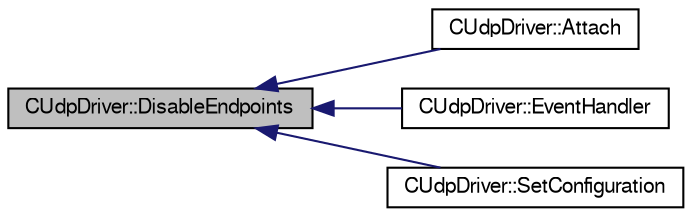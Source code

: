 digraph G
{
  bgcolor="transparent";
  edge [fontname="FreeSans",fontsize=10,labelfontname="FreeSans",labelfontsize=10];
  node [fontname="FreeSans",fontsize=10,shape=record];
  rankdir=LR;
  Node1 [label="CUdpDriver::DisableEndpoints",height=0.2,width=0.4,color="black", fillcolor="grey75", style="filled" fontcolor="black"];
  Node1 -> Node2 [dir=back,color="midnightblue",fontsize=10,style="solid",fontname="FreeSans"];
  Node2 [label="CUdpDriver::Attach",height=0.2,width=0.4,color="black",URL="$class_c_udp_driver.html#39943265011f48c86d097afb2d1cf285",tooltip="Handles the attachment or detachment of the device to or from the USB."];
  Node1 -> Node3 [dir=back,color="midnightblue",fontsize=10,style="solid",fontname="FreeSans"];
  Node3 [label="CUdpDriver::EventHandler",height=0.2,width=0.4,color="black",URL="$class_c_udp_driver.html#df47754ef8128230c4cefa247265a305",tooltip="Event handler for the USB controller peripheral."];
  Node1 -> Node4 [dir=back,color="midnightblue",fontsize=10,style="solid",fontname="FreeSans"];
  Node4 [label="CUdpDriver::SetConfiguration",height=0.2,width=0.4,color="black",URL="$class_c_udp_driver.html#53ff5988e2dc0f5e780d056e55e28283",tooltip="Sets the device configuration using the last received SETUP packet."];
}
